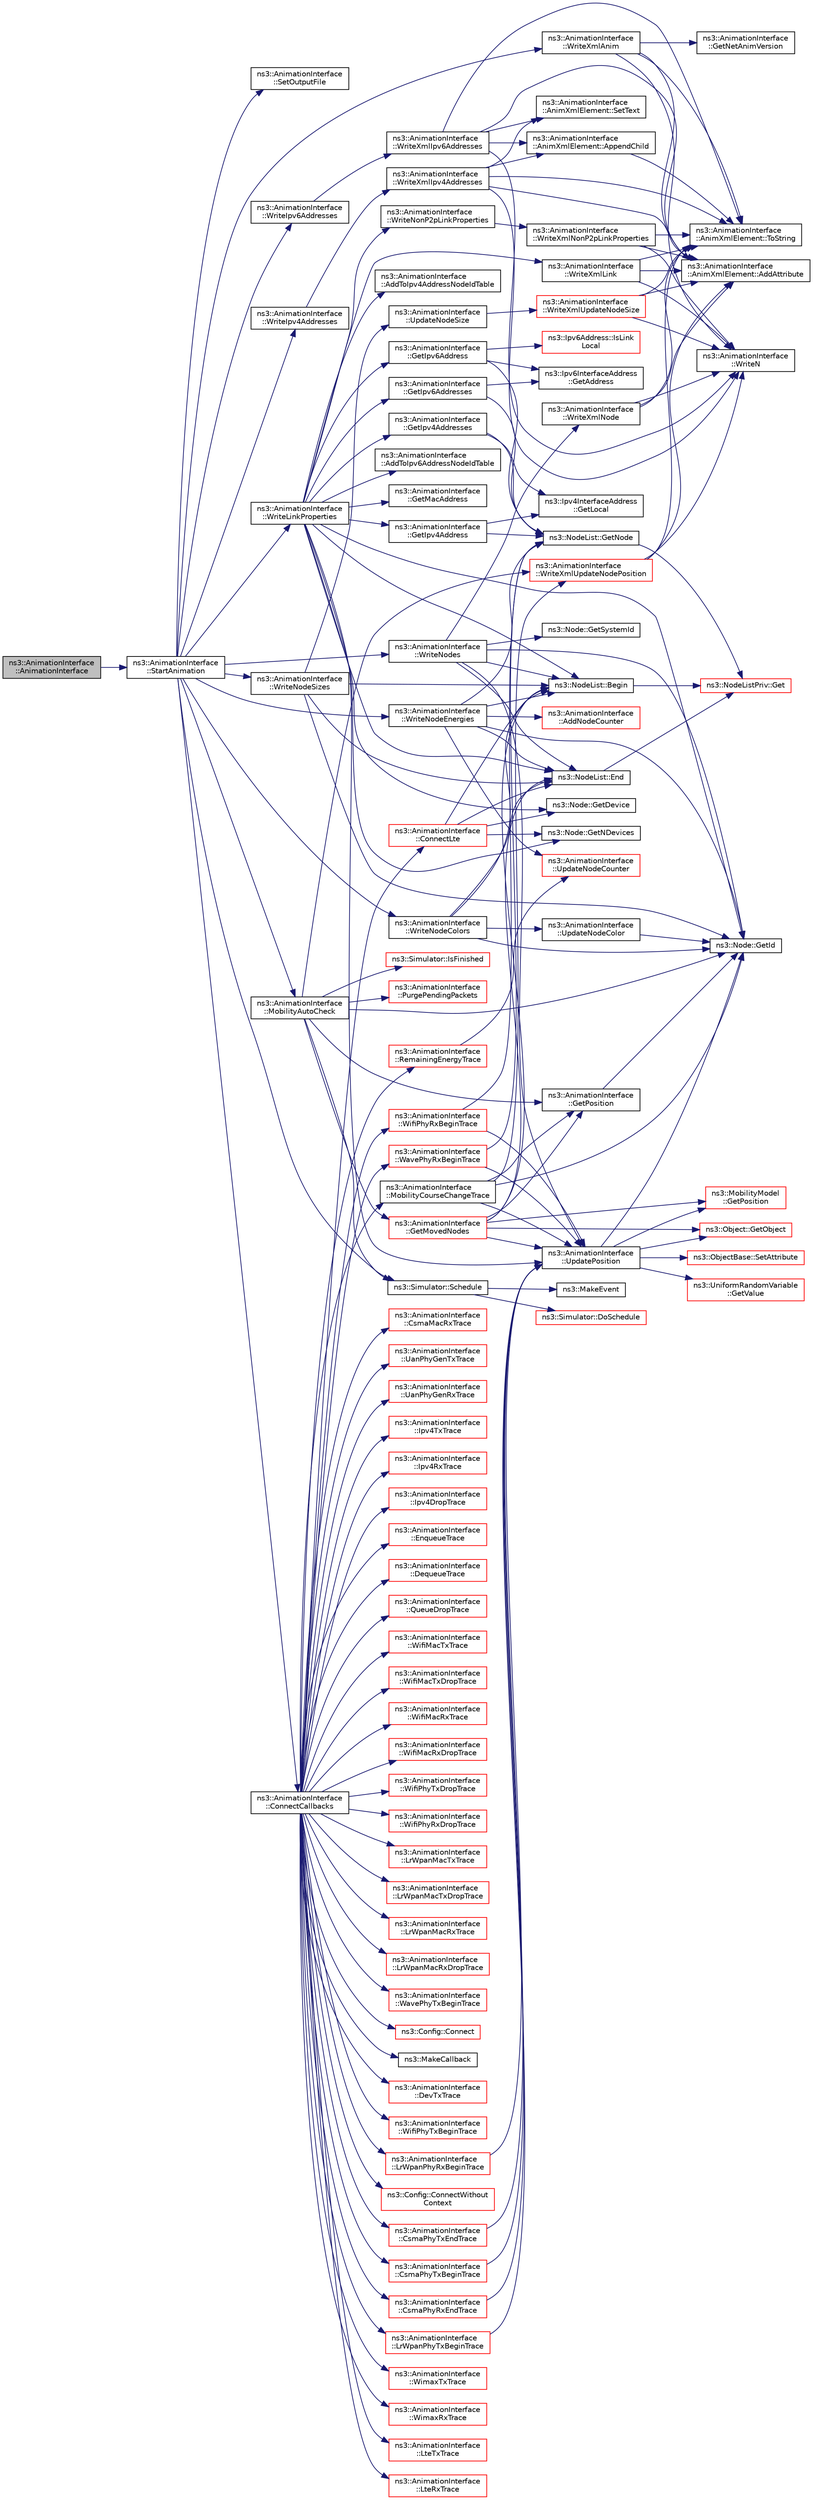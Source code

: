 digraph "ns3::AnimationInterface::AnimationInterface"
{
  edge [fontname="Helvetica",fontsize="10",labelfontname="Helvetica",labelfontsize="10"];
  node [fontname="Helvetica",fontsize="10",shape=record];
  rankdir="LR";
  Node1 [label="ns3::AnimationInterface\l::AnimationInterface",height=0.2,width=0.4,color="black", fillcolor="grey75", style="filled", fontcolor="black"];
  Node1 -> Node2 [color="midnightblue",fontsize="10",style="solid"];
  Node2 [label="ns3::AnimationInterface\l::StartAnimation",height=0.2,width=0.4,color="black", fillcolor="white", style="filled",URL="$d6/d1a/classns3_1_1AnimationInterface.html#aed28bace6b97494e11179766449bb442"];
  Node2 -> Node3 [color="midnightblue",fontsize="10",style="solid"];
  Node3 [label="ns3::AnimationInterface\l::SetOutputFile",height=0.2,width=0.4,color="black", fillcolor="white", style="filled",URL="$d6/d1a/classns3_1_1AnimationInterface.html#a48c36c7840410330afb993d1c33edc4c"];
  Node2 -> Node4 [color="midnightblue",fontsize="10",style="solid"];
  Node4 [label="ns3::AnimationInterface\l::WriteXmlAnim",height=0.2,width=0.4,color="black", fillcolor="white", style="filled",URL="$d6/d1a/classns3_1_1AnimationInterface.html#a85f0c329f436169ad81b3a861b66e65b"];
  Node4 -> Node5 [color="midnightblue",fontsize="10",style="solid"];
  Node5 [label="ns3::AnimationInterface\l::AnimXmlElement::AddAttribute",height=0.2,width=0.4,color="black", fillcolor="white", style="filled",URL="$d2/dbc/classns3_1_1AnimationInterface_1_1AnimXmlElement.html#af2674ecb42b9384b8bc7e708a3724f5e"];
  Node4 -> Node6 [color="midnightblue",fontsize="10",style="solid"];
  Node6 [label="ns3::AnimationInterface\l::GetNetAnimVersion",height=0.2,width=0.4,color="black", fillcolor="white", style="filled",URL="$d6/d1a/classns3_1_1AnimationInterface.html#a94791fd5dfe16bb39b94ab92fa6b5e64"];
  Node4 -> Node7 [color="midnightblue",fontsize="10",style="solid"];
  Node7 [label="ns3::AnimationInterface\l::WriteN",height=0.2,width=0.4,color="black", fillcolor="white", style="filled",URL="$d6/d1a/classns3_1_1AnimationInterface.html#a4cdd131c35733674773098d094f30066"];
  Node4 -> Node8 [color="midnightblue",fontsize="10",style="solid"];
  Node8 [label="ns3::AnimationInterface\l::AnimXmlElement::ToString",height=0.2,width=0.4,color="black", fillcolor="white", style="filled",URL="$d2/dbc/classns3_1_1AnimationInterface_1_1AnimXmlElement.html#ab97cfaafbbd28bfbdfb82b2ce101740b"];
  Node2 -> Node9 [color="midnightblue",fontsize="10",style="solid"];
  Node9 [label="ns3::AnimationInterface\l::WriteNodes",height=0.2,width=0.4,color="black", fillcolor="white", style="filled",URL="$d6/d1a/classns3_1_1AnimationInterface.html#abf98081f1a5ff14401187b5e135aa6a9",tooltip="Write nodes function. "];
  Node9 -> Node10 [color="midnightblue",fontsize="10",style="solid"];
  Node10 [label="ns3::NodeList::Begin",height=0.2,width=0.4,color="black", fillcolor="white", style="filled",URL="$d0/dd8/classns3_1_1NodeList.html#a93d2211831f5cb71d1dbb721e2721d7f"];
  Node10 -> Node11 [color="midnightblue",fontsize="10",style="solid"];
  Node11 [label="ns3::NodeListPriv::Get",height=0.2,width=0.4,color="red", fillcolor="white", style="filled",URL="$d4/d49/classns3_1_1NodeListPriv.html#a746ce1482b3c1cf31d5a50cd55cffa92",tooltip="Get the node list object. "];
  Node9 -> Node12 [color="midnightblue",fontsize="10",style="solid"];
  Node12 [label="ns3::NodeList::End",height=0.2,width=0.4,color="black", fillcolor="white", style="filled",URL="$d0/dd8/classns3_1_1NodeList.html#a027a558c16e6078e25c7ffc67becb559"];
  Node12 -> Node11 [color="midnightblue",fontsize="10",style="solid"];
  Node9 -> Node13 [color="midnightblue",fontsize="10",style="solid"];
  Node13 [label="ns3::Node::GetId",height=0.2,width=0.4,color="black", fillcolor="white", style="filled",URL="$dd/ded/classns3_1_1Node.html#aaf49b64a843565ce3812326313b370ac"];
  Node9 -> Node14 [color="midnightblue",fontsize="10",style="solid"];
  Node14 [label="ns3::AnimationInterface\l::UpdatePosition",height=0.2,width=0.4,color="black", fillcolor="white", style="filled",URL="$d6/d1a/classns3_1_1AnimationInterface.html#ab751cf6f459289f0978f4bb97b93044d"];
  Node14 -> Node15 [color="midnightblue",fontsize="10",style="solid"];
  Node15 [label="ns3::Object::GetObject",height=0.2,width=0.4,color="red", fillcolor="white", style="filled",URL="$d9/d77/classns3_1_1Object.html#a13e18c00017096c8381eb651d5bd0783"];
  Node14 -> Node13 [color="midnightblue",fontsize="10",style="solid"];
  Node14 -> Node16 [color="midnightblue",fontsize="10",style="solid"];
  Node16 [label="ns3::MobilityModel\l::GetPosition",height=0.2,width=0.4,color="red", fillcolor="white", style="filled",URL="$d4/dc5/classns3_1_1MobilityModel.html#aba838f06ec5bbb2d193d94b8c0e4abb4"];
  Node14 -> Node17 [color="midnightblue",fontsize="10",style="solid"];
  Node17 [label="ns3::ObjectBase::SetAttribute",height=0.2,width=0.4,color="red", fillcolor="white", style="filled",URL="$d2/dac/classns3_1_1ObjectBase.html#ac60245d3ea4123bbc9b1d391f1f6592f"];
  Node14 -> Node18 [color="midnightblue",fontsize="10",style="solid"];
  Node18 [label="ns3::UniformRandomVariable\l::GetValue",height=0.2,width=0.4,color="red", fillcolor="white", style="filled",URL="$d0/d5b/classns3_1_1UniformRandomVariable.html#a03822d8c86ac51e9aa83bbc73041386b",tooltip="Get the next random value, as a double in the specified range . "];
  Node9 -> Node19 [color="midnightblue",fontsize="10",style="solid"];
  Node19 [label="ns3::AnimationInterface\l::WriteXmlNode",height=0.2,width=0.4,color="black", fillcolor="white", style="filled",URL="$d6/d1a/classns3_1_1AnimationInterface.html#aad39fa41445e8b8241044ace1c55d773"];
  Node19 -> Node5 [color="midnightblue",fontsize="10",style="solid"];
  Node19 -> Node7 [color="midnightblue",fontsize="10",style="solid"];
  Node19 -> Node8 [color="midnightblue",fontsize="10",style="solid"];
  Node9 -> Node20 [color="midnightblue",fontsize="10",style="solid"];
  Node20 [label="ns3::Node::GetSystemId",height=0.2,width=0.4,color="black", fillcolor="white", style="filled",URL="$dd/ded/classns3_1_1Node.html#a13740abb36295ad68e551de5b4e328d5"];
  Node2 -> Node21 [color="midnightblue",fontsize="10",style="solid"];
  Node21 [label="ns3::AnimationInterface\l::WriteNodeColors",height=0.2,width=0.4,color="black", fillcolor="white", style="filled",URL="$d6/d1a/classns3_1_1AnimationInterface.html#ac5c5f326ca346e340a0a3e9ec50d94ee",tooltip="Write node colors function. "];
  Node21 -> Node10 [color="midnightblue",fontsize="10",style="solid"];
  Node21 -> Node12 [color="midnightblue",fontsize="10",style="solid"];
  Node21 -> Node13 [color="midnightblue",fontsize="10",style="solid"];
  Node21 -> Node22 [color="midnightblue",fontsize="10",style="solid"];
  Node22 [label="ns3::AnimationInterface\l::UpdateNodeColor",height=0.2,width=0.4,color="black", fillcolor="white", style="filled",URL="$d6/d1a/classns3_1_1AnimationInterface.html#adba07ccf6613113799782712287720cb",tooltip="Helper function to update the node color. "];
  Node22 -> Node13 [color="midnightblue",fontsize="10",style="solid"];
  Node2 -> Node23 [color="midnightblue",fontsize="10",style="solid"];
  Node23 [label="ns3::AnimationInterface\l::WriteLinkProperties",height=0.2,width=0.4,color="black", fillcolor="white", style="filled",URL="$d6/d1a/classns3_1_1AnimationInterface.html#a458296bfceb6bd8b53b4c9bf38b5fdc7",tooltip="Write link properties function. "];
  Node23 -> Node10 [color="midnightblue",fontsize="10",style="solid"];
  Node23 -> Node12 [color="midnightblue",fontsize="10",style="solid"];
  Node23 -> Node14 [color="midnightblue",fontsize="10",style="solid"];
  Node23 -> Node13 [color="midnightblue",fontsize="10",style="solid"];
  Node23 -> Node24 [color="midnightblue",fontsize="10",style="solid"];
  Node24 [label="ns3::Node::GetNDevices",height=0.2,width=0.4,color="black", fillcolor="white", style="filled",URL="$dd/ded/classns3_1_1Node.html#a531554d2241ba4fa1cd74e3360be6bce"];
  Node23 -> Node25 [color="midnightblue",fontsize="10",style="solid"];
  Node25 [label="ns3::Node::GetDevice",height=0.2,width=0.4,color="black", fillcolor="white", style="filled",URL="$dd/ded/classns3_1_1Node.html#a5918dfd24ef632efc9a83a5f6561c76e",tooltip="Retrieve the index-th NetDevice associated to this node. "];
  Node23 -> Node26 [color="midnightblue",fontsize="10",style="solid"];
  Node26 [label="ns3::AnimationInterface\l::GetIpv4Addresses",height=0.2,width=0.4,color="black", fillcolor="white", style="filled",URL="$d6/d1a/classns3_1_1AnimationInterface.html#a73dca227bb2e3986b1ccfd83cdea2a4c"];
  Node26 -> Node27 [color="midnightblue",fontsize="10",style="solid"];
  Node27 [label="ns3::NodeList::GetNode",height=0.2,width=0.4,color="black", fillcolor="white", style="filled",URL="$d0/dd8/classns3_1_1NodeList.html#a80ac09977d48d29db5c704ac8483cf6c"];
  Node27 -> Node11 [color="midnightblue",fontsize="10",style="solid"];
  Node26 -> Node28 [color="midnightblue",fontsize="10",style="solid"];
  Node28 [label="ns3::Ipv4InterfaceAddress\l::GetLocal",height=0.2,width=0.4,color="black", fillcolor="white", style="filled",URL="$d4/d16/classns3_1_1Ipv4InterfaceAddress.html#a716a425049f48b9fe6e38868b1f413f6",tooltip="Get the local address. "];
  Node23 -> Node29 [color="midnightblue",fontsize="10",style="solid"];
  Node29 [label="ns3::AnimationInterface\l::AddToIpv4AddressNodeIdTable",height=0.2,width=0.4,color="black", fillcolor="white", style="filled",URL="$d6/d1a/classns3_1_1AnimationInterface.html#a6393d37e753d3445d8915a4f3bc748c7"];
  Node23 -> Node30 [color="midnightblue",fontsize="10",style="solid"];
  Node30 [label="ns3::AnimationInterface\l::GetIpv6Addresses",height=0.2,width=0.4,color="black", fillcolor="white", style="filled",URL="$d6/d1a/classns3_1_1AnimationInterface.html#a6cb3ba286e8b93b93b1ef1e79ce4ee0e"];
  Node30 -> Node27 [color="midnightblue",fontsize="10",style="solid"];
  Node30 -> Node31 [color="midnightblue",fontsize="10",style="solid"];
  Node31 [label="ns3::Ipv6InterfaceAddress\l::GetAddress",height=0.2,width=0.4,color="black", fillcolor="white", style="filled",URL="$dc/d62/classns3_1_1Ipv6InterfaceAddress.html#a80d4caacff72bddc3045a5929519e107",tooltip="Get the IPv6 address. "];
  Node23 -> Node32 [color="midnightblue",fontsize="10",style="solid"];
  Node32 [label="ns3::AnimationInterface\l::AddToIpv6AddressNodeIdTable",height=0.2,width=0.4,color="black", fillcolor="white", style="filled",URL="$d6/d1a/classns3_1_1AnimationInterface.html#a77ab25cf252dc135989298d9c96d452b"];
  Node23 -> Node33 [color="midnightblue",fontsize="10",style="solid"];
  Node33 [label="ns3::AnimationInterface\l::WriteNonP2pLinkProperties",height=0.2,width=0.4,color="black", fillcolor="white", style="filled",URL="$d6/d1a/classns3_1_1AnimationInterface.html#a7b7b440a439803c362f86201dd36d091"];
  Node33 -> Node34 [color="midnightblue",fontsize="10",style="solid"];
  Node34 [label="ns3::AnimationInterface\l::WriteXmlNonP2pLinkProperties",height=0.2,width=0.4,color="black", fillcolor="white", style="filled",URL="$d6/d1a/classns3_1_1AnimationInterface.html#a94c31cf6818ca7ef58571761a5640137"];
  Node34 -> Node5 [color="midnightblue",fontsize="10",style="solid"];
  Node34 -> Node7 [color="midnightblue",fontsize="10",style="solid"];
  Node34 -> Node8 [color="midnightblue",fontsize="10",style="solid"];
  Node23 -> Node35 [color="midnightblue",fontsize="10",style="solid"];
  Node35 [label="ns3::AnimationInterface\l::GetIpv4Address",height=0.2,width=0.4,color="black", fillcolor="white", style="filled",URL="$d6/d1a/classns3_1_1AnimationInterface.html#af000d578afa61b609866889aa38c4663"];
  Node35 -> Node27 [color="midnightblue",fontsize="10",style="solid"];
  Node35 -> Node28 [color="midnightblue",fontsize="10",style="solid"];
  Node23 -> Node36 [color="midnightblue",fontsize="10",style="solid"];
  Node36 [label="ns3::AnimationInterface\l::GetMacAddress",height=0.2,width=0.4,color="black", fillcolor="white", style="filled",URL="$d6/d1a/classns3_1_1AnimationInterface.html#a82c8e06d9c44523db90adb5424c08806"];
  Node23 -> Node37 [color="midnightblue",fontsize="10",style="solid"];
  Node37 [label="ns3::AnimationInterface\l::GetIpv6Address",height=0.2,width=0.4,color="black", fillcolor="white", style="filled",URL="$d6/d1a/classns3_1_1AnimationInterface.html#a89512d6e59613518d1b880e81ab6db1b"];
  Node37 -> Node27 [color="midnightblue",fontsize="10",style="solid"];
  Node37 -> Node31 [color="midnightblue",fontsize="10",style="solid"];
  Node37 -> Node38 [color="midnightblue",fontsize="10",style="solid"];
  Node38 [label="ns3::Ipv6Address::IsLink\lLocal",height=0.2,width=0.4,color="red", fillcolor="white", style="filled",URL="$d5/de6/classns3_1_1Ipv6Address.html#a881c3e796e2afdbd49b2ec630ada1126",tooltip="If the IPv6 address is a link-local address (fe80::/64). "];
  Node23 -> Node39 [color="midnightblue",fontsize="10",style="solid"];
  Node39 [label="ns3::AnimationInterface\l::WriteXmlLink",height=0.2,width=0.4,color="black", fillcolor="white", style="filled",URL="$d6/d1a/classns3_1_1AnimationInterface.html#afc4385b58dc89ec2304f4173d27d168a"];
  Node39 -> Node5 [color="midnightblue",fontsize="10",style="solid"];
  Node39 -> Node7 [color="midnightblue",fontsize="10",style="solid"];
  Node39 -> Node8 [color="midnightblue",fontsize="10",style="solid"];
  Node2 -> Node40 [color="midnightblue",fontsize="10",style="solid"];
  Node40 [label="ns3::AnimationInterface\l::WriteIpv4Addresses",height=0.2,width=0.4,color="black", fillcolor="white", style="filled",URL="$d6/d1a/classns3_1_1AnimationInterface.html#a45b100b1e083fb646479c09448177afa",tooltip="Write IPv4 Addresses function. "];
  Node40 -> Node41 [color="midnightblue",fontsize="10",style="solid"];
  Node41 [label="ns3::AnimationInterface\l::WriteXmlIpv4Addresses",height=0.2,width=0.4,color="black", fillcolor="white", style="filled",URL="$d6/d1a/classns3_1_1AnimationInterface.html#abbb985d4e30f28a14a68db52d4c5caf0"];
  Node41 -> Node5 [color="midnightblue",fontsize="10",style="solid"];
  Node41 -> Node42 [color="midnightblue",fontsize="10",style="solid"];
  Node42 [label="ns3::AnimationInterface\l::AnimXmlElement::SetText",height=0.2,width=0.4,color="black", fillcolor="white", style="filled",URL="$d2/dbc/classns3_1_1AnimationInterface_1_1AnimXmlElement.html#a910d4c4bed848bcf0e03cd754a2c9de4"];
  Node41 -> Node43 [color="midnightblue",fontsize="10",style="solid"];
  Node43 [label="ns3::AnimationInterface\l::AnimXmlElement::AppendChild",height=0.2,width=0.4,color="black", fillcolor="white", style="filled",URL="$d2/dbc/classns3_1_1AnimationInterface_1_1AnimXmlElement.html#a1e25e9c78d0529468a313cc8cf5a8446"];
  Node43 -> Node8 [color="midnightblue",fontsize="10",style="solid"];
  Node41 -> Node7 [color="midnightblue",fontsize="10",style="solid"];
  Node41 -> Node8 [color="midnightblue",fontsize="10",style="solid"];
  Node2 -> Node44 [color="midnightblue",fontsize="10",style="solid"];
  Node44 [label="ns3::AnimationInterface\l::WriteIpv6Addresses",height=0.2,width=0.4,color="black", fillcolor="white", style="filled",URL="$d6/d1a/classns3_1_1AnimationInterface.html#ab7d08c1871c6b1c2858d3d536bbdcee2",tooltip="Write IPv6 Addresses function. "];
  Node44 -> Node45 [color="midnightblue",fontsize="10",style="solid"];
  Node45 [label="ns3::AnimationInterface\l::WriteXmlIpv6Addresses",height=0.2,width=0.4,color="black", fillcolor="white", style="filled",URL="$d6/d1a/classns3_1_1AnimationInterface.html#af4ad6223ac4a80fcf3cbaaa3fba64e15"];
  Node45 -> Node5 [color="midnightblue",fontsize="10",style="solid"];
  Node45 -> Node42 [color="midnightblue",fontsize="10",style="solid"];
  Node45 -> Node43 [color="midnightblue",fontsize="10",style="solid"];
  Node45 -> Node7 [color="midnightblue",fontsize="10",style="solid"];
  Node45 -> Node8 [color="midnightblue",fontsize="10",style="solid"];
  Node2 -> Node46 [color="midnightblue",fontsize="10",style="solid"];
  Node46 [label="ns3::AnimationInterface\l::WriteNodeSizes",height=0.2,width=0.4,color="black", fillcolor="white", style="filled",URL="$d6/d1a/classns3_1_1AnimationInterface.html#a085198bcb57441ab8d46790e5dccf2e3",tooltip="Write node sizes function. "];
  Node46 -> Node10 [color="midnightblue",fontsize="10",style="solid"];
  Node46 -> Node12 [color="midnightblue",fontsize="10",style="solid"];
  Node46 -> Node13 [color="midnightblue",fontsize="10",style="solid"];
  Node46 -> Node47 [color="midnightblue",fontsize="10",style="solid"];
  Node47 [label="ns3::AnimationInterface\l::UpdateNodeSize",height=0.2,width=0.4,color="black", fillcolor="white", style="filled",URL="$d6/d1a/classns3_1_1AnimationInterface.html#a95060ce2565165f5f25a00340bb9a0c1",tooltip="Helper function to update the size of a node. "];
  Node47 -> Node48 [color="midnightblue",fontsize="10",style="solid"];
  Node48 [label="ns3::AnimationInterface\l::WriteXmlUpdateNodeSize",height=0.2,width=0.4,color="red", fillcolor="white", style="filled",URL="$d6/d1a/classns3_1_1AnimationInterface.html#ad569ecd3c31c8bf1cd99098165b702b2"];
  Node48 -> Node5 [color="midnightblue",fontsize="10",style="solid"];
  Node48 -> Node7 [color="midnightblue",fontsize="10",style="solid"];
  Node48 -> Node8 [color="midnightblue",fontsize="10",style="solid"];
  Node2 -> Node49 [color="midnightblue",fontsize="10",style="solid"];
  Node49 [label="ns3::AnimationInterface\l::WriteNodeEnergies",height=0.2,width=0.4,color="black", fillcolor="white", style="filled",URL="$d6/d1a/classns3_1_1AnimationInterface.html#a8a7475d05d49943291911223cc4d4276",tooltip="Write node energies function. "];
  Node49 -> Node50 [color="midnightblue",fontsize="10",style="solid"];
  Node50 [label="ns3::AnimationInterface\l::AddNodeCounter",height=0.2,width=0.4,color="red", fillcolor="white", style="filled",URL="$d6/d1a/classns3_1_1AnimationInterface.html#a09a8ba111fec10ad13f1d6ea6b5f71a1",tooltip="Setup a node counter. "];
  Node49 -> Node10 [color="midnightblue",fontsize="10",style="solid"];
  Node49 -> Node12 [color="midnightblue",fontsize="10",style="solid"];
  Node49 -> Node27 [color="midnightblue",fontsize="10",style="solid"];
  Node49 -> Node13 [color="midnightblue",fontsize="10",style="solid"];
  Node49 -> Node51 [color="midnightblue",fontsize="10",style="solid"];
  Node51 [label="ns3::AnimationInterface\l::UpdateNodeCounter",height=0.2,width=0.4,color="red", fillcolor="white", style="filled",URL="$d6/d1a/classns3_1_1AnimationInterface.html#a3a4739fd963384b6e3ded75124c03e15",tooltip="Helper function to update a node&#39;s counter referenced by the nodeCounterId. "];
  Node2 -> Node52 [color="midnightblue",fontsize="10",style="solid"];
  Node52 [label="ns3::Simulator::Schedule",height=0.2,width=0.4,color="black", fillcolor="white", style="filled",URL="$d7/deb/classns3_1_1Simulator.html#a671882c894a08af4a5e91181bf1eec13"];
  Node52 -> Node53 [color="midnightblue",fontsize="10",style="solid"];
  Node53 [label="ns3::Simulator::DoSchedule",height=0.2,width=0.4,color="red", fillcolor="white", style="filled",URL="$d7/deb/classns3_1_1Simulator.html#a47af23973938819bdc89cb2807e09ed5"];
  Node52 -> Node54 [color="midnightblue",fontsize="10",style="solid"];
  Node54 [label="ns3::MakeEvent",height=0.2,width=0.4,color="black", fillcolor="white", style="filled",URL="$d0/dac/group__makeeventfnptr.html#ga289a28a2497c18a9bd299e5e2014094b"];
  Node2 -> Node55 [color="midnightblue",fontsize="10",style="solid"];
  Node55 [label="ns3::AnimationInterface\l::MobilityAutoCheck",height=0.2,width=0.4,color="black", fillcolor="white", style="filled",URL="$d6/d1a/classns3_1_1AnimationInterface.html#a23e31bf019017e94d49dd139718e93f4",tooltip="Mobility auto check function. "];
  Node55 -> Node56 [color="midnightblue",fontsize="10",style="solid"];
  Node56 [label="ns3::AnimationInterface\l::GetMovedNodes",height=0.2,width=0.4,color="red", fillcolor="white", style="filled",URL="$d6/d1a/classns3_1_1AnimationInterface.html#a8300c09c59cb4030840a9b1dc683cdc3"];
  Node56 -> Node10 [color="midnightblue",fontsize="10",style="solid"];
  Node56 -> Node12 [color="midnightblue",fontsize="10",style="solid"];
  Node56 -> Node15 [color="midnightblue",fontsize="10",style="solid"];
  Node56 -> Node57 [color="midnightblue",fontsize="10",style="solid"];
  Node57 [label="ns3::AnimationInterface\l::GetPosition",height=0.2,width=0.4,color="black", fillcolor="white", style="filled",URL="$d6/d1a/classns3_1_1AnimationInterface.html#abbbc42cea6e83f54004d4722395e8ee3"];
  Node57 -> Node13 [color="midnightblue",fontsize="10",style="solid"];
  Node56 -> Node16 [color="midnightblue",fontsize="10",style="solid"];
  Node56 -> Node14 [color="midnightblue",fontsize="10",style="solid"];
  Node55 -> Node57 [color="midnightblue",fontsize="10",style="solid"];
  Node55 -> Node58 [color="midnightblue",fontsize="10",style="solid"];
  Node58 [label="ns3::AnimationInterface\l::WriteXmlUpdateNodePosition",height=0.2,width=0.4,color="red", fillcolor="white", style="filled",URL="$d6/d1a/classns3_1_1AnimationInterface.html#aecbb0a0c0f818ad72b78e164bb6549dc"];
  Node58 -> Node5 [color="midnightblue",fontsize="10",style="solid"];
  Node58 -> Node7 [color="midnightblue",fontsize="10",style="solid"];
  Node58 -> Node8 [color="midnightblue",fontsize="10",style="solid"];
  Node55 -> Node13 [color="midnightblue",fontsize="10",style="solid"];
  Node55 -> Node59 [color="midnightblue",fontsize="10",style="solid"];
  Node59 [label="ns3::Simulator::IsFinished",height=0.2,width=0.4,color="red", fillcolor="white", style="filled",URL="$d7/deb/classns3_1_1Simulator.html#aa8c662d04480705d09b3d65b4dea9d2f"];
  Node55 -> Node60 [color="midnightblue",fontsize="10",style="solid"];
  Node60 [label="ns3::AnimationInterface\l::PurgePendingPackets",height=0.2,width=0.4,color="red", fillcolor="white", style="filled",URL="$d6/d1a/classns3_1_1AnimationInterface.html#a5dcf3b2c796d0c784842a10365d23b99"];
  Node55 -> Node52 [color="midnightblue",fontsize="10",style="solid"];
  Node2 -> Node61 [color="midnightblue",fontsize="10",style="solid"];
  Node61 [label="ns3::AnimationInterface\l::ConnectCallbacks",height=0.2,width=0.4,color="black", fillcolor="white", style="filled",URL="$d6/d1a/classns3_1_1AnimationInterface.html#a3475aa338984f2024403caa04c146027",tooltip="Connect callbacks function. "];
  Node61 -> Node62 [color="midnightblue",fontsize="10",style="solid"];
  Node62 [label="ns3::Config::Connect",height=0.2,width=0.4,color="red", fillcolor="white", style="filled",URL="$d1/d44/group__config.html#ga4014f151241cd0939b6cb64409605736"];
  Node61 -> Node63 [color="midnightblue",fontsize="10",style="solid"];
  Node63 [label="ns3::MakeCallback",height=0.2,width=0.4,color="black", fillcolor="white", style="filled",URL="$dd/de0/group__makecallbackmemptr.html#ga9376283685aa99d204048d6a4b7610a4"];
  Node61 -> Node64 [color="midnightblue",fontsize="10",style="solid"];
  Node64 [label="ns3::AnimationInterface\l::DevTxTrace",height=0.2,width=0.4,color="red", fillcolor="white", style="filled",URL="$d6/d1a/classns3_1_1AnimationInterface.html#aefbe6c9288eaf784e7ba0cc875b5c319"];
  Node61 -> Node65 [color="midnightblue",fontsize="10",style="solid"];
  Node65 [label="ns3::AnimationInterface\l::WifiPhyTxBeginTrace",height=0.2,width=0.4,color="red", fillcolor="white", style="filled",URL="$d6/d1a/classns3_1_1AnimationInterface.html#ad97b14e42c01f8fe9aa14fa31b8efbec"];
  Node61 -> Node66 [color="midnightblue",fontsize="10",style="solid"];
  Node66 [label="ns3::AnimationInterface\l::WifiPhyRxBeginTrace",height=0.2,width=0.4,color="red", fillcolor="white", style="filled",URL="$d6/d1a/classns3_1_1AnimationInterface.html#ac0ad433cc67cc70e279b5ed8c006d762"];
  Node66 -> Node14 [color="midnightblue",fontsize="10",style="solid"];
  Node66 -> Node27 [color="midnightblue",fontsize="10",style="solid"];
  Node61 -> Node67 [color="midnightblue",fontsize="10",style="solid"];
  Node67 [label="ns3::Config::ConnectWithout\lContext",height=0.2,width=0.4,color="red", fillcolor="white", style="filled",URL="$d1/d44/group__config.html#gaa2f896aa7021f95fffabc80b2ec22e08"];
  Node61 -> Node68 [color="midnightblue",fontsize="10",style="solid"];
  Node68 [label="ns3::AnimationInterface\l::MobilityCourseChangeTrace",height=0.2,width=0.4,color="black", fillcolor="white", style="filled",URL="$d6/d1a/classns3_1_1AnimationInterface.html#aa1b50061a3743f10ef7c2c59040022e4"];
  Node68 -> Node57 [color="midnightblue",fontsize="10",style="solid"];
  Node68 -> Node14 [color="midnightblue",fontsize="10",style="solid"];
  Node68 -> Node58 [color="midnightblue",fontsize="10",style="solid"];
  Node68 -> Node13 [color="midnightblue",fontsize="10",style="solid"];
  Node61 -> Node69 [color="midnightblue",fontsize="10",style="solid"];
  Node69 [label="ns3::AnimationInterface\l::WimaxTxTrace",height=0.2,width=0.4,color="red", fillcolor="white", style="filled",URL="$d6/d1a/classns3_1_1AnimationInterface.html#a11b4be6f8814a0bbeade46fb459c1cb9"];
  Node61 -> Node70 [color="midnightblue",fontsize="10",style="solid"];
  Node70 [label="ns3::AnimationInterface\l::WimaxRxTrace",height=0.2,width=0.4,color="red", fillcolor="white", style="filled",URL="$d6/d1a/classns3_1_1AnimationInterface.html#aa8d5fb8e55267b669a99599e0a27afe9"];
  Node61 -> Node71 [color="midnightblue",fontsize="10",style="solid"];
  Node71 [label="ns3::AnimationInterface\l::LteTxTrace",height=0.2,width=0.4,color="red", fillcolor="white", style="filled",URL="$d6/d1a/classns3_1_1AnimationInterface.html#a4bcc6c6e4eaa0243190e94c74cd4d59e"];
  Node61 -> Node72 [color="midnightblue",fontsize="10",style="solid"];
  Node72 [label="ns3::AnimationInterface\l::LteRxTrace",height=0.2,width=0.4,color="red", fillcolor="white", style="filled",URL="$d6/d1a/classns3_1_1AnimationInterface.html#a1b44e17f04eb8cdb33de77c7ec544cd6"];
  Node61 -> Node73 [color="midnightblue",fontsize="10",style="solid"];
  Node73 [label="ns3::AnimationInterface\l::CsmaPhyTxBeginTrace",height=0.2,width=0.4,color="red", fillcolor="white", style="filled",URL="$d6/d1a/classns3_1_1AnimationInterface.html#a5a5e67141fc717272c0c44a5afbae89a"];
  Node73 -> Node14 [color="midnightblue",fontsize="10",style="solid"];
  Node61 -> Node74 [color="midnightblue",fontsize="10",style="solid"];
  Node74 [label="ns3::AnimationInterface\l::CsmaPhyTxEndTrace",height=0.2,width=0.4,color="red", fillcolor="white", style="filled",URL="$d6/d1a/classns3_1_1AnimationInterface.html#ad3d82da5ad705ec6c7be332fd1fcc911"];
  Node74 -> Node14 [color="midnightblue",fontsize="10",style="solid"];
  Node61 -> Node75 [color="midnightblue",fontsize="10",style="solid"];
  Node75 [label="ns3::AnimationInterface\l::CsmaPhyRxEndTrace",height=0.2,width=0.4,color="red", fillcolor="white", style="filled",URL="$d6/d1a/classns3_1_1AnimationInterface.html#a031728e043bab0338deb86aa5f0a1c26"];
  Node75 -> Node14 [color="midnightblue",fontsize="10",style="solid"];
  Node61 -> Node76 [color="midnightblue",fontsize="10",style="solid"];
  Node76 [label="ns3::AnimationInterface\l::CsmaMacRxTrace",height=0.2,width=0.4,color="red", fillcolor="white", style="filled",URL="$d6/d1a/classns3_1_1AnimationInterface.html#a8ca49462ea639259c8b967d8a020d93f"];
  Node61 -> Node77 [color="midnightblue",fontsize="10",style="solid"];
  Node77 [label="ns3::AnimationInterface\l::UanPhyGenTxTrace",height=0.2,width=0.4,color="red", fillcolor="white", style="filled",URL="$d6/d1a/classns3_1_1AnimationInterface.html#a7cf0290a1181de6f4614696e5f3ea906"];
  Node61 -> Node78 [color="midnightblue",fontsize="10",style="solid"];
  Node78 [label="ns3::AnimationInterface\l::UanPhyGenRxTrace",height=0.2,width=0.4,color="red", fillcolor="white", style="filled",URL="$d6/d1a/classns3_1_1AnimationInterface.html#a8ced521c1d66785fd2920ec0fe52fee4"];
  Node61 -> Node79 [color="midnightblue",fontsize="10",style="solid"];
  Node79 [label="ns3::AnimationInterface\l::RemainingEnergyTrace",height=0.2,width=0.4,color="red", fillcolor="white", style="filled",URL="$d6/d1a/classns3_1_1AnimationInterface.html#a37b79091bdb14b5fe94e1b3f7a90d58a"];
  Node79 -> Node51 [color="midnightblue",fontsize="10",style="solid"];
  Node61 -> Node80 [color="midnightblue",fontsize="10",style="solid"];
  Node80 [label="ns3::AnimationInterface\l::ConnectLte",height=0.2,width=0.4,color="red", fillcolor="white", style="filled",URL="$d6/d1a/classns3_1_1AnimationInterface.html#a921e35bb00b2d0032dde4147bd2a200e",tooltip="Connect LTE function. "];
  Node80 -> Node10 [color="midnightblue",fontsize="10",style="solid"];
  Node80 -> Node12 [color="midnightblue",fontsize="10",style="solid"];
  Node80 -> Node24 [color="midnightblue",fontsize="10",style="solid"];
  Node80 -> Node25 [color="midnightblue",fontsize="10",style="solid"];
  Node61 -> Node81 [color="midnightblue",fontsize="10",style="solid"];
  Node81 [label="ns3::AnimationInterface\l::Ipv4TxTrace",height=0.2,width=0.4,color="red", fillcolor="white", style="filled",URL="$d6/d1a/classns3_1_1AnimationInterface.html#ab1fb263492489097f6bdbf1f1f1e1342"];
  Node61 -> Node82 [color="midnightblue",fontsize="10",style="solid"];
  Node82 [label="ns3::AnimationInterface\l::Ipv4RxTrace",height=0.2,width=0.4,color="red", fillcolor="white", style="filled",URL="$d6/d1a/classns3_1_1AnimationInterface.html#a6fcd3f147e2c1a6216c1644e36c4ca7e"];
  Node61 -> Node83 [color="midnightblue",fontsize="10",style="solid"];
  Node83 [label="ns3::AnimationInterface\l::Ipv4DropTrace",height=0.2,width=0.4,color="red", fillcolor="white", style="filled",URL="$d6/d1a/classns3_1_1AnimationInterface.html#a3942d87e39b866782a27ecbd3df53027"];
  Node61 -> Node84 [color="midnightblue",fontsize="10",style="solid"];
  Node84 [label="ns3::AnimationInterface\l::EnqueueTrace",height=0.2,width=0.4,color="red", fillcolor="white", style="filled",URL="$d6/d1a/classns3_1_1AnimationInterface.html#ab44b5fe960865d3da6fec1fabb2a6416"];
  Node61 -> Node85 [color="midnightblue",fontsize="10",style="solid"];
  Node85 [label="ns3::AnimationInterface\l::DequeueTrace",height=0.2,width=0.4,color="red", fillcolor="white", style="filled",URL="$d6/d1a/classns3_1_1AnimationInterface.html#a3338ee557373400f3ca037da281b13d5"];
  Node61 -> Node86 [color="midnightblue",fontsize="10",style="solid"];
  Node86 [label="ns3::AnimationInterface\l::QueueDropTrace",height=0.2,width=0.4,color="red", fillcolor="white", style="filled",URL="$d6/d1a/classns3_1_1AnimationInterface.html#afa6b75f93825dec85b110cc9461815c0"];
  Node61 -> Node87 [color="midnightblue",fontsize="10",style="solid"];
  Node87 [label="ns3::AnimationInterface\l::WifiMacTxTrace",height=0.2,width=0.4,color="red", fillcolor="white", style="filled",URL="$d6/d1a/classns3_1_1AnimationInterface.html#aa89ac73654e71439723b97fd2abd7165"];
  Node61 -> Node88 [color="midnightblue",fontsize="10",style="solid"];
  Node88 [label="ns3::AnimationInterface\l::WifiMacTxDropTrace",height=0.2,width=0.4,color="red", fillcolor="white", style="filled",URL="$d6/d1a/classns3_1_1AnimationInterface.html#a7d0270326bf5c725d2e4b704ce6753fa"];
  Node61 -> Node89 [color="midnightblue",fontsize="10",style="solid"];
  Node89 [label="ns3::AnimationInterface\l::WifiMacRxTrace",height=0.2,width=0.4,color="red", fillcolor="white", style="filled",URL="$d6/d1a/classns3_1_1AnimationInterface.html#af0f567a79961b657036e8064d01da44a"];
  Node61 -> Node90 [color="midnightblue",fontsize="10",style="solid"];
  Node90 [label="ns3::AnimationInterface\l::WifiMacRxDropTrace",height=0.2,width=0.4,color="red", fillcolor="white", style="filled",URL="$d6/d1a/classns3_1_1AnimationInterface.html#a2b6a14ca45b40c59a1db04a71d67f913"];
  Node61 -> Node91 [color="midnightblue",fontsize="10",style="solid"];
  Node91 [label="ns3::AnimationInterface\l::WifiPhyTxDropTrace",height=0.2,width=0.4,color="red", fillcolor="white", style="filled",URL="$d6/d1a/classns3_1_1AnimationInterface.html#add1a11f8ca980b4f4b9026b819603c45"];
  Node61 -> Node92 [color="midnightblue",fontsize="10",style="solid"];
  Node92 [label="ns3::AnimationInterface\l::WifiPhyRxDropTrace",height=0.2,width=0.4,color="red", fillcolor="white", style="filled",URL="$d6/d1a/classns3_1_1AnimationInterface.html#a7ce67008823d58bb1c3c710769c27ac6"];
  Node61 -> Node93 [color="midnightblue",fontsize="10",style="solid"];
  Node93 [label="ns3::AnimationInterface\l::LrWpanPhyTxBeginTrace",height=0.2,width=0.4,color="red", fillcolor="white", style="filled",URL="$d6/d1a/classns3_1_1AnimationInterface.html#a0e7f7deb7c291468723657f263317ee9"];
  Node93 -> Node14 [color="midnightblue",fontsize="10",style="solid"];
  Node61 -> Node94 [color="midnightblue",fontsize="10",style="solid"];
  Node94 [label="ns3::AnimationInterface\l::LrWpanPhyRxBeginTrace",height=0.2,width=0.4,color="red", fillcolor="white", style="filled",URL="$d6/d1a/classns3_1_1AnimationInterface.html#a1457c08242d10ec3506242cc9699c836"];
  Node94 -> Node14 [color="midnightblue",fontsize="10",style="solid"];
  Node61 -> Node95 [color="midnightblue",fontsize="10",style="solid"];
  Node95 [label="ns3::AnimationInterface\l::LrWpanMacTxTrace",height=0.2,width=0.4,color="red", fillcolor="white", style="filled",URL="$d6/d1a/classns3_1_1AnimationInterface.html#ad112dcaed89e607fae9a3ac83cf99f7c"];
  Node61 -> Node96 [color="midnightblue",fontsize="10",style="solid"];
  Node96 [label="ns3::AnimationInterface\l::LrWpanMacTxDropTrace",height=0.2,width=0.4,color="red", fillcolor="white", style="filled",URL="$d6/d1a/classns3_1_1AnimationInterface.html#aaa51a08fdee148432a47a96ea72985ca"];
  Node61 -> Node97 [color="midnightblue",fontsize="10",style="solid"];
  Node97 [label="ns3::AnimationInterface\l::LrWpanMacRxTrace",height=0.2,width=0.4,color="red", fillcolor="white", style="filled",URL="$d6/d1a/classns3_1_1AnimationInterface.html#aaaa9c30fd38ae0b27ffcf06139e3cdb9"];
  Node61 -> Node98 [color="midnightblue",fontsize="10",style="solid"];
  Node98 [label="ns3::AnimationInterface\l::LrWpanMacRxDropTrace",height=0.2,width=0.4,color="red", fillcolor="white", style="filled",URL="$d6/d1a/classns3_1_1AnimationInterface.html#a3dff4234758156eb305dec93b3f22a23"];
  Node61 -> Node99 [color="midnightblue",fontsize="10",style="solid"];
  Node99 [label="ns3::AnimationInterface\l::WavePhyTxBeginTrace",height=0.2,width=0.4,color="red", fillcolor="white", style="filled",URL="$d6/d1a/classns3_1_1AnimationInterface.html#a55d12ba95e0e93941d5912a50ef5c1e4"];
  Node61 -> Node100 [color="midnightblue",fontsize="10",style="solid"];
  Node100 [label="ns3::AnimationInterface\l::WavePhyRxBeginTrace",height=0.2,width=0.4,color="red", fillcolor="white", style="filled",URL="$d6/d1a/classns3_1_1AnimationInterface.html#af08889e9f06ddd922b5a179c374d0f21"];
  Node100 -> Node14 [color="midnightblue",fontsize="10",style="solid"];
  Node100 -> Node27 [color="midnightblue",fontsize="10",style="solid"];
}
